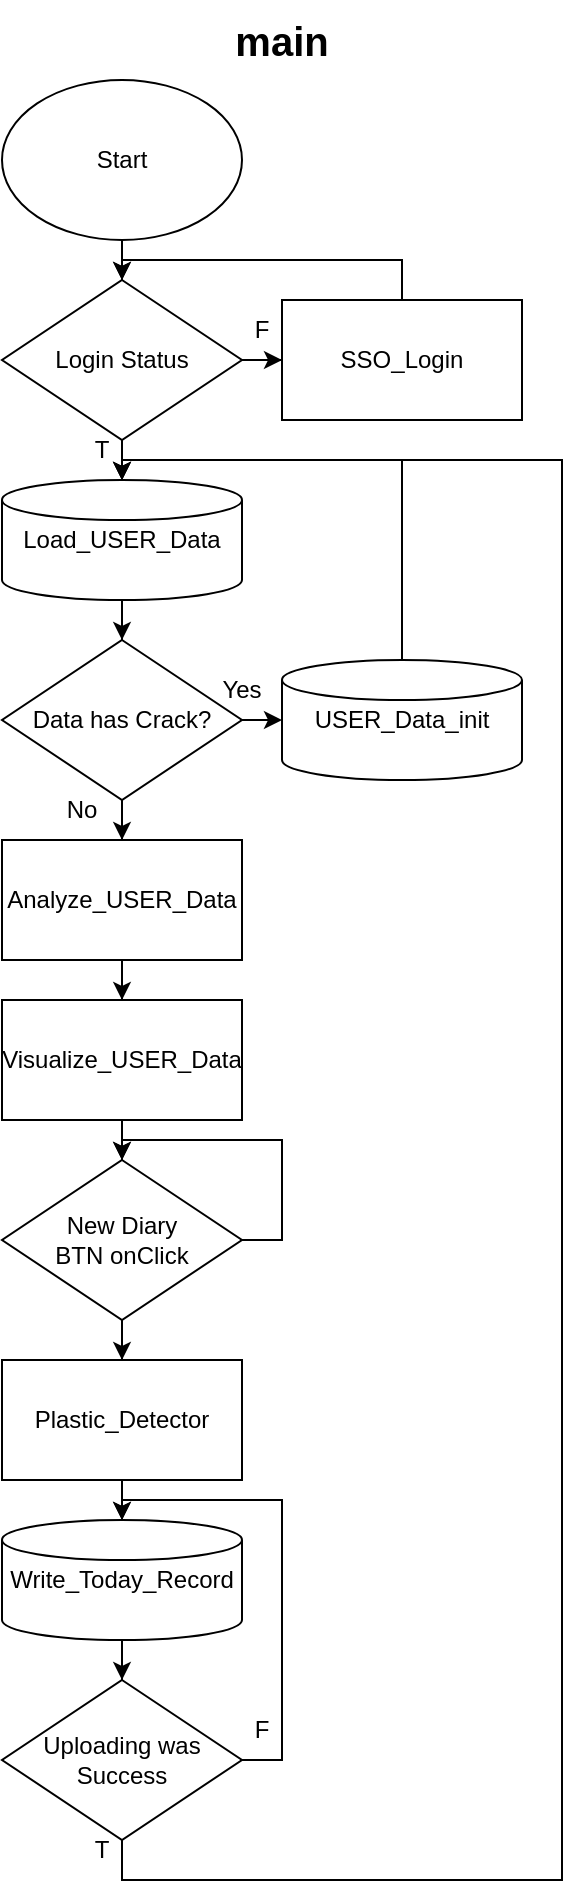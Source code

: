 <mxfile version="20.0.4" type="device"><diagram id="vjchQuA2zhWv4DfhkfnC" name="페이지-1"><mxGraphModel dx="1038" dy="539" grid="1" gridSize="10" guides="1" tooltips="1" connect="1" arrows="1" fold="1" page="1" pageScale="1" pageWidth="827" pageHeight="1169" math="0" shadow="0"><root><mxCell id="0"/><mxCell id="1" parent="0"/><mxCell id="JFm56rawsseEfG4lR_gm-13" style="edgeStyle=orthogonalEdgeStyle;rounded=0;orthogonalLoop=1;jettySize=auto;html=1;" parent="1" source="JFm56rawsseEfG4lR_gm-10" target="JFm56rawsseEfG4lR_gm-12" edge="1"><mxGeometry relative="1" as="geometry"/></mxCell><mxCell id="JFm56rawsseEfG4lR_gm-10" value="Start" style="ellipse;whiteSpace=wrap;html=1;" parent="1" vertex="1"><mxGeometry x="20" y="40" width="120" height="80" as="geometry"/></mxCell><mxCell id="JFm56rawsseEfG4lR_gm-15" style="edgeStyle=orthogonalEdgeStyle;rounded=0;orthogonalLoop=1;jettySize=auto;html=1;" parent="1" source="JFm56rawsseEfG4lR_gm-12" target="JFm56rawsseEfG4lR_gm-14" edge="1"><mxGeometry relative="1" as="geometry"/></mxCell><mxCell id="JFm56rawsseEfG4lR_gm-19" style="edgeStyle=orthogonalEdgeStyle;rounded=0;orthogonalLoop=1;jettySize=auto;html=1;" parent="1" source="JFm56rawsseEfG4lR_gm-12" target="JFm56rawsseEfG4lR_gm-18" edge="1"><mxGeometry relative="1" as="geometry"/></mxCell><mxCell id="JFm56rawsseEfG4lR_gm-12" value="Login Status" style="rhombus;whiteSpace=wrap;html=1;" parent="1" vertex="1"><mxGeometry x="20" y="140" width="120" height="80" as="geometry"/></mxCell><mxCell id="JFm56rawsseEfG4lR_gm-20" style="edgeStyle=orthogonalEdgeStyle;rounded=0;orthogonalLoop=1;jettySize=auto;html=1;" parent="1" source="JFm56rawsseEfG4lR_gm-14" target="JFm56rawsseEfG4lR_gm-12" edge="1"><mxGeometry relative="1" as="geometry"><mxPoint x="100" y="130" as="targetPoint"/><Array as="points"><mxPoint x="220" y="130"/><mxPoint x="80" y="130"/></Array></mxGeometry></mxCell><mxCell id="JFm56rawsseEfG4lR_gm-14" value="SSO_Login" style="rounded=0;whiteSpace=wrap;html=1;" parent="1" vertex="1"><mxGeometry x="160" y="150" width="120" height="60" as="geometry"/></mxCell><mxCell id="JFm56rawsseEfG4lR_gm-35" style="edgeStyle=orthogonalEdgeStyle;rounded=0;orthogonalLoop=1;jettySize=auto;html=1;" parent="1" source="JFm56rawsseEfG4lR_gm-18" target="JFm56rawsseEfG4lR_gm-34" edge="1"><mxGeometry relative="1" as="geometry"/></mxCell><mxCell id="JFm56rawsseEfG4lR_gm-18" value="Load_USER_Data" style="strokeWidth=1;html=1;shape=mxgraph.flowchart.database;whiteSpace=wrap;" parent="1" vertex="1"><mxGeometry x="20" y="240" width="120" height="60" as="geometry"/></mxCell><mxCell id="JFm56rawsseEfG4lR_gm-21" value="F" style="text;html=1;strokeColor=none;fillColor=none;align=center;verticalAlign=middle;whiteSpace=wrap;rounded=0;" parent="1" vertex="1"><mxGeometry x="120" y="150" width="60" height="30" as="geometry"/></mxCell><mxCell id="JFm56rawsseEfG4lR_gm-22" value="T" style="text;html=1;strokeColor=none;fillColor=none;align=center;verticalAlign=middle;whiteSpace=wrap;rounded=0;" parent="1" vertex="1"><mxGeometry x="40" y="210" width="60" height="30" as="geometry"/></mxCell><mxCell id="JFm56rawsseEfG4lR_gm-27" style="edgeStyle=orthogonalEdgeStyle;rounded=0;orthogonalLoop=1;jettySize=auto;html=1;" parent="1" source="JFm56rawsseEfG4lR_gm-23" target="JFm56rawsseEfG4lR_gm-26" edge="1"><mxGeometry relative="1" as="geometry"/></mxCell><mxCell id="JFm56rawsseEfG4lR_gm-23" value="Visualize_USER_Data" style="rounded=0;whiteSpace=wrap;html=1;strokeWidth=1;" parent="1" vertex="1"><mxGeometry x="20" y="500" width="120" height="60" as="geometry"/></mxCell><mxCell id="JFm56rawsseEfG4lR_gm-44" style="edgeStyle=orthogonalEdgeStyle;rounded=0;orthogonalLoop=1;jettySize=auto;html=1;" parent="1" source="JFm56rawsseEfG4lR_gm-25" target="JFm56rawsseEfG4lR_gm-43" edge="1"><mxGeometry relative="1" as="geometry"/></mxCell><mxCell id="JFm56rawsseEfG4lR_gm-25" value="Plastic_Detector" style="rounded=0;whiteSpace=wrap;html=1;strokeWidth=1;" parent="1" vertex="1"><mxGeometry x="20" y="680" width="120" height="60" as="geometry"/></mxCell><mxCell id="JFm56rawsseEfG4lR_gm-28" style="edgeStyle=orthogonalEdgeStyle;rounded=0;orthogonalLoop=1;jettySize=auto;html=1;" parent="1" source="JFm56rawsseEfG4lR_gm-26" target="JFm56rawsseEfG4lR_gm-25" edge="1"><mxGeometry relative="1" as="geometry"/></mxCell><mxCell id="JFm56rawsseEfG4lR_gm-29" style="edgeStyle=orthogonalEdgeStyle;rounded=0;orthogonalLoop=1;jettySize=auto;html=1;" parent="1" source="JFm56rawsseEfG4lR_gm-26" target="JFm56rawsseEfG4lR_gm-26" edge="1"><mxGeometry relative="1" as="geometry"><mxPoint x="160" y="580" as="targetPoint"/><Array as="points"><mxPoint x="160" y="620"/><mxPoint x="160" y="570"/><mxPoint x="80" y="570"/></Array></mxGeometry></mxCell><mxCell id="JFm56rawsseEfG4lR_gm-26" value="New Diary&lt;br&gt;BTN onClick" style="rhombus;whiteSpace=wrap;html=1;strokeWidth=1;" parent="1" vertex="1"><mxGeometry x="20" y="580" width="120" height="80" as="geometry"/></mxCell><mxCell id="JFm56rawsseEfG4lR_gm-32" style="edgeStyle=orthogonalEdgeStyle;rounded=0;orthogonalLoop=1;jettySize=auto;html=1;" parent="1" source="JFm56rawsseEfG4lR_gm-30" target="JFm56rawsseEfG4lR_gm-23" edge="1"><mxGeometry relative="1" as="geometry"/></mxCell><mxCell id="JFm56rawsseEfG4lR_gm-30" value="Analyze_USER_Data" style="rounded=0;whiteSpace=wrap;html=1;strokeWidth=1;" parent="1" vertex="1"><mxGeometry x="20" y="420" width="120" height="60" as="geometry"/></mxCell><mxCell id="JFm56rawsseEfG4lR_gm-36" style="edgeStyle=orthogonalEdgeStyle;rounded=0;orthogonalLoop=1;jettySize=auto;html=1;" parent="1" source="JFm56rawsseEfG4lR_gm-34" target="JFm56rawsseEfG4lR_gm-30" edge="1"><mxGeometry relative="1" as="geometry"/></mxCell><mxCell id="JFm56rawsseEfG4lR_gm-39" style="edgeStyle=orthogonalEdgeStyle;rounded=0;orthogonalLoop=1;jettySize=auto;html=1;" parent="1" source="JFm56rawsseEfG4lR_gm-34" edge="1"><mxGeometry relative="1" as="geometry"><mxPoint x="160" y="360" as="targetPoint"/></mxGeometry></mxCell><mxCell id="JFm56rawsseEfG4lR_gm-34" value="Data has Crack?" style="rhombus;whiteSpace=wrap;html=1;strokeWidth=1;" parent="1" vertex="1"><mxGeometry x="20" y="320" width="120" height="80" as="geometry"/></mxCell><mxCell id="JFm56rawsseEfG4lR_gm-37" value="No" style="text;html=1;strokeColor=none;fillColor=none;align=center;verticalAlign=middle;whiteSpace=wrap;rounded=0;" parent="1" vertex="1"><mxGeometry x="30" y="390" width="60" height="30" as="geometry"/></mxCell><mxCell id="JFm56rawsseEfG4lR_gm-41" style="edgeStyle=orthogonalEdgeStyle;rounded=0;orthogonalLoop=1;jettySize=auto;html=1;" parent="1" target="JFm56rawsseEfG4lR_gm-18" edge="1"><mxGeometry relative="1" as="geometry"><mxPoint x="130" y="230" as="targetPoint"/><mxPoint x="220" y="330" as="sourcePoint"/><Array as="points"><mxPoint x="220" y="230"/><mxPoint x="80" y="230"/></Array></mxGeometry></mxCell><mxCell id="JFm56rawsseEfG4lR_gm-40" value="Yes" style="text;html=1;strokeColor=none;fillColor=none;align=center;verticalAlign=middle;whiteSpace=wrap;rounded=0;" parent="1" vertex="1"><mxGeometry x="110" y="330" width="60" height="30" as="geometry"/></mxCell><mxCell id="JFm56rawsseEfG4lR_gm-42" value="USER_Data_init" style="strokeWidth=1;html=1;shape=mxgraph.flowchart.database;whiteSpace=wrap;" parent="1" vertex="1"><mxGeometry x="160" y="330" width="120" height="60" as="geometry"/></mxCell><mxCell id="JFm56rawsseEfG4lR_gm-46" style="edgeStyle=orthogonalEdgeStyle;rounded=0;orthogonalLoop=1;jettySize=auto;html=1;" parent="1" source="JFm56rawsseEfG4lR_gm-43" target="JFm56rawsseEfG4lR_gm-45" edge="1"><mxGeometry relative="1" as="geometry"/></mxCell><mxCell id="JFm56rawsseEfG4lR_gm-43" value="Write_Today_Record" style="strokeWidth=1;html=1;shape=mxgraph.flowchart.database;whiteSpace=wrap;" parent="1" vertex="1"><mxGeometry x="20" y="760" width="120" height="60" as="geometry"/></mxCell><mxCell id="JFm56rawsseEfG4lR_gm-47" style="edgeStyle=orthogonalEdgeStyle;rounded=0;orthogonalLoop=1;jettySize=auto;html=1;" parent="1" source="JFm56rawsseEfG4lR_gm-45" target="JFm56rawsseEfG4lR_gm-43" edge="1"><mxGeometry relative="1" as="geometry"><mxPoint x="150" y="740" as="targetPoint"/><Array as="points"><mxPoint x="160" y="880"/><mxPoint x="160" y="750"/><mxPoint x="80" y="750"/></Array></mxGeometry></mxCell><mxCell id="JFm56rawsseEfG4lR_gm-49" style="edgeStyle=orthogonalEdgeStyle;rounded=0;orthogonalLoop=1;jettySize=auto;html=1;" parent="1" source="JFm56rawsseEfG4lR_gm-45" target="JFm56rawsseEfG4lR_gm-18" edge="1"><mxGeometry relative="1" as="geometry"><mxPoint x="80" y="230" as="targetPoint"/><Array as="points"><mxPoint x="80" y="940"/><mxPoint x="300" y="940"/><mxPoint x="300" y="230"/><mxPoint x="80" y="230"/></Array></mxGeometry></mxCell><mxCell id="JFm56rawsseEfG4lR_gm-45" value="Uploading was&lt;br&gt;Success" style="rhombus;whiteSpace=wrap;html=1;strokeWidth=1;" parent="1" vertex="1"><mxGeometry x="20" y="840" width="120" height="80" as="geometry"/></mxCell><mxCell id="JFm56rawsseEfG4lR_gm-48" value="F" style="text;html=1;strokeColor=none;fillColor=none;align=center;verticalAlign=middle;whiteSpace=wrap;rounded=0;" parent="1" vertex="1"><mxGeometry x="120" y="850" width="60" height="30" as="geometry"/></mxCell><mxCell id="JFm56rawsseEfG4lR_gm-50" value="T" style="text;html=1;strokeColor=none;fillColor=none;align=center;verticalAlign=middle;whiteSpace=wrap;rounded=0;" parent="1" vertex="1"><mxGeometry x="40" y="910" width="60" height="30" as="geometry"/></mxCell><mxCell id="RKt9kg_9pdzu8WRJmS0x-1" value="&lt;b&gt;&lt;font style=&quot;font-size: 20px;&quot;&gt;main&lt;/font&gt;&lt;/b&gt;" style="text;html=1;strokeColor=none;fillColor=none;align=center;verticalAlign=middle;whiteSpace=wrap;rounded=0;" parent="1" vertex="1"><mxGeometry x="20" width="280" height="40" as="geometry"/></mxCell></root></mxGraphModel></diagram></mxfile>